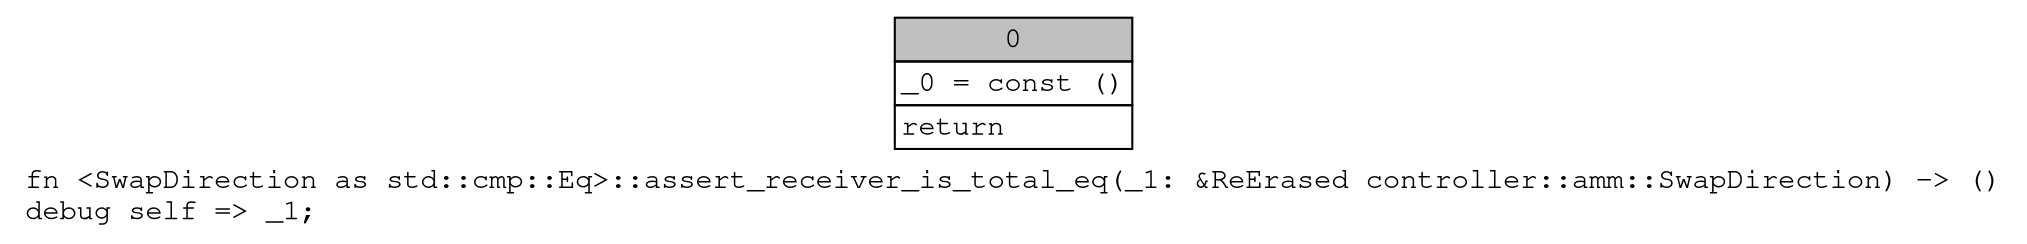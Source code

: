 digraph Mir_0_4697 {
    graph [fontname="Courier, monospace"];
    node [fontname="Courier, monospace"];
    edge [fontname="Courier, monospace"];
    label=<fn &lt;SwapDirection as std::cmp::Eq&gt;::assert_receiver_is_total_eq(_1: &amp;ReErased controller::amm::SwapDirection) -&gt; ()<br align="left"/>debug self =&gt; _1;<br align="left"/>>;
    bb0__0_4697 [shape="none", label=<<table border="0" cellborder="1" cellspacing="0"><tr><td bgcolor="gray" align="center" colspan="1">0</td></tr><tr><td align="left" balign="left">_0 = const ()<br/></td></tr><tr><td align="left">return</td></tr></table>>];
}
